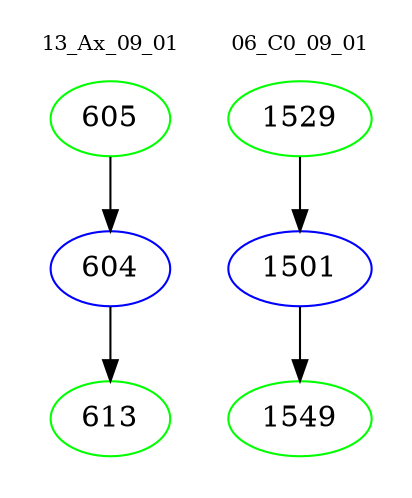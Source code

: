 digraph{
subgraph cluster_0 {
color = white
label = "13_Ax_09_01";
fontsize=10;
T0_605 [label="605", color="green"]
T0_605 -> T0_604 [color="black"]
T0_604 [label="604", color="blue"]
T0_604 -> T0_613 [color="black"]
T0_613 [label="613", color="green"]
}
subgraph cluster_1 {
color = white
label = "06_C0_09_01";
fontsize=10;
T1_1529 [label="1529", color="green"]
T1_1529 -> T1_1501 [color="black"]
T1_1501 [label="1501", color="blue"]
T1_1501 -> T1_1549 [color="black"]
T1_1549 [label="1549", color="green"]
}
}

